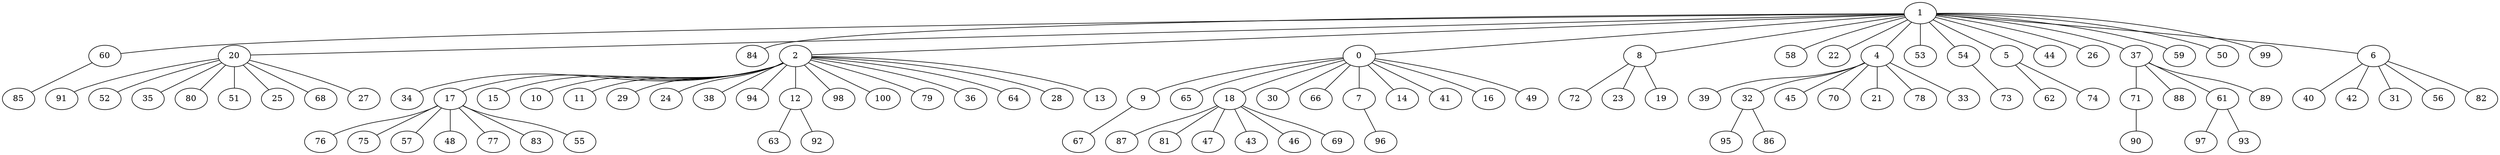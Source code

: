 strict graph G {
1;
60;
20;
84;
2;
0;
8;
58;
22;
4;
53;
54;
5;
44;
26;
37;
59;
50;
99;
6;
85;
91;
52;
35;
80;
51;
25;
68;
27;
34;
17;
15;
10;
11;
29;
24;
38;
94;
12;
98;
100;
79;
36;
64;
28;
13;
9;
65;
18;
30;
66;
7;
14;
41;
16;
49;
72;
23;
19;
39;
32;
45;
70;
21;
78;
33;
73;
62;
74;
71;
88;
61;
89;
40;
42;
31;
56;
82;
76;
75;
57;
48;
77;
83;
55;
63;
92;
67;
87;
81;
47;
43;
46;
69;
96;
95;
86;
90;
97;
93;
6 -- 31;
20 -- 91;
18 -- 47;
1 -- 99;
5 -- 74;
1 -- 6;
2 -- 15;
18 -- 87;
54 -- 73;
17 -- 83;
12 -- 92;
9 -- 67;
61 -- 93;
2 -- 36;
17 -- 76;
8 -- 19;
1 -- 84;
0 -- 66;
2 -- 17;
2 -- 98;
4 -- 39;
18 -- 81;
60 -- 85;
0 -- 30;
6 -- 42;
1 -- 4;
61 -- 97;
1 -- 53;
0 -- 16;
37 -- 89;
1 -- 58;
0 -- 7;
4 -- 78;
2 -- 34;
17 -- 77;
2 -- 94;
0 -- 14;
1 -- 26;
1 -- 44;
6 -- 56;
2 -- 38;
20 -- 80;
1 -- 20;
71 -- 90;
18 -- 69;
0 -- 49;
2 -- 12;
0 -- 9;
2 -- 79;
7 -- 96;
18 -- 43;
17 -- 48;
1 -- 2;
0 -- 41;
1 -- 60;
1 -- 0;
20 -- 51;
6 -- 40;
37 -- 61;
2 -- 13;
32 -- 95;
8 -- 72;
1 -- 54;
1 -- 22;
2 -- 28;
1 -- 50;
18 -- 46;
4 -- 21;
1 -- 8;
0 -- 18;
8 -- 23;
6 -- 82;
4 -- 32;
4 -- 70;
37 -- 71;
2 -- 100;
1 -- 59;
20 -- 25;
12 -- 63;
2 -- 24;
17 -- 75;
37 -- 88;
32 -- 86;
2 -- 29;
20 -- 27;
1 -- 5;
17 -- 57;
20 -- 35;
4 -- 45;
2 -- 11;
20 -- 52;
1 -- 37;
2 -- 64;
20 -- 68;
2 -- 10;
17 -- 55;
4 -- 33;
0 -- 65;
5 -- 62;
}
